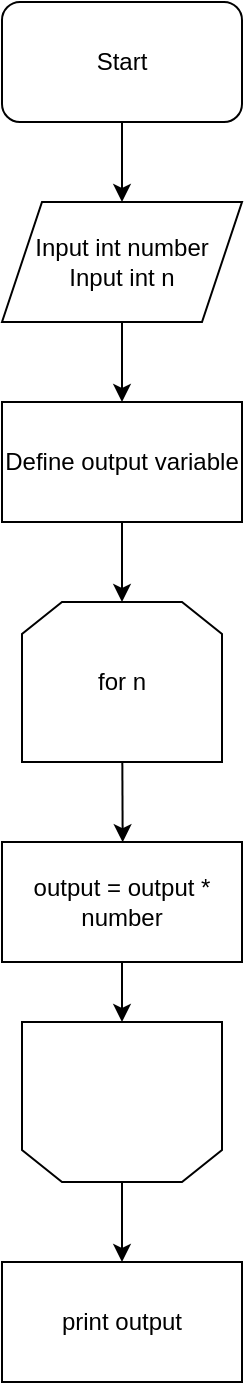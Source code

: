 <mxfile>
    <diagram id="DlSolRMxGBF0QSVnumn2" name="Page-1">
        <mxGraphModel dx="871" dy="572" grid="1" gridSize="10" guides="1" tooltips="1" connect="1" arrows="1" fold="1" page="1" pageScale="1" pageWidth="850" pageHeight="1100" math="0" shadow="0">
            <root>
                <mxCell id="0"/>
                <mxCell id="1" parent="0"/>
                <mxCell id="17" value="" style="edgeStyle=none;html=1;" parent="1" source="2" target="3" edge="1">
                    <mxGeometry relative="1" as="geometry"/>
                </mxCell>
                <mxCell id="2" value="Start" style="rounded=1;whiteSpace=wrap;html=1;" parent="1" vertex="1">
                    <mxGeometry x="365" y="120" width="120" height="60" as="geometry"/>
                </mxCell>
                <mxCell id="16" value="" style="edgeStyle=none;html=1;" parent="1" source="3" target="4" edge="1">
                    <mxGeometry relative="1" as="geometry"/>
                </mxCell>
                <mxCell id="3" value="Input int number&lt;br&gt;Input int n" style="shape=parallelogram;perimeter=parallelogramPerimeter;whiteSpace=wrap;html=1;fixedSize=1;" parent="1" vertex="1">
                    <mxGeometry x="365" y="220" width="120" height="60" as="geometry"/>
                </mxCell>
                <mxCell id="15" value="" style="edgeStyle=none;html=1;" parent="1" source="4" target="5" edge="1">
                    <mxGeometry relative="1" as="geometry"/>
                </mxCell>
                <mxCell id="4" value="Define output variable" style="rounded=0;whiteSpace=wrap;html=1;" parent="1" vertex="1">
                    <mxGeometry x="365" y="320" width="120" height="60" as="geometry"/>
                </mxCell>
                <mxCell id="14" value="" style="edgeStyle=none;html=1;" parent="1" source="5" edge="1">
                    <mxGeometry relative="1" as="geometry">
                        <mxPoint x="425.334" y="540.099" as="targetPoint"/>
                    </mxGeometry>
                </mxCell>
                <mxCell id="5" value="for n" style="shape=loopLimit;whiteSpace=wrap;html=1;" parent="1" vertex="1">
                    <mxGeometry x="375" y="420" width="100" height="80" as="geometry"/>
                </mxCell>
                <mxCell id="19" value="" style="edgeStyle=none;html=1;" edge="1" parent="1" source="6" target="18">
                    <mxGeometry relative="1" as="geometry"/>
                </mxCell>
                <mxCell id="6" value="output = output * number" style="rounded=0;whiteSpace=wrap;html=1;" parent="1" vertex="1">
                    <mxGeometry x="365" y="540" width="120" height="60" as="geometry"/>
                </mxCell>
                <mxCell id="8" value="print output" style="rounded=0;whiteSpace=wrap;html=1;" parent="1" vertex="1">
                    <mxGeometry x="365" y="750" width="120" height="60" as="geometry"/>
                </mxCell>
                <mxCell id="20" value="" style="edgeStyle=none;html=1;" edge="1" parent="1" source="18" target="8">
                    <mxGeometry relative="1" as="geometry"/>
                </mxCell>
                <mxCell id="18" value="" style="shape=loopLimit;whiteSpace=wrap;html=1;rotation=-180;" vertex="1" parent="1">
                    <mxGeometry x="375" y="630" width="100" height="80" as="geometry"/>
                </mxCell>
            </root>
        </mxGraphModel>
    </diagram>
</mxfile>